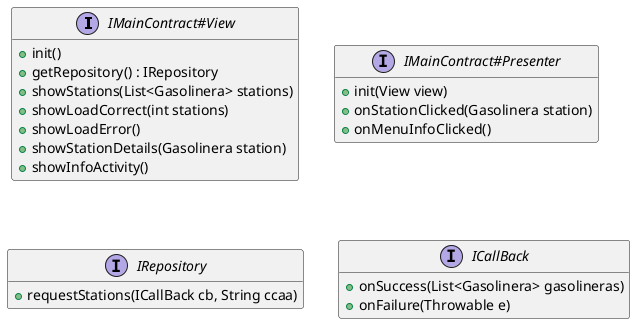 @startuml clases

hide empty members

interface IMainContract#View {
    + init()
    + getRepository() : IRepository
    + showStations(List<Gasolinera> stations)
    + showLoadCorrect(int stations)
    + showLoadError()
    + showStationDetails(Gasolinera station)
    + showInfoActivity()
}

interface IMainContract#Presenter {
    + init(View view)
    + onStationClicked(Gasolinera station)
    + onMenuInfoClicked()
}

interface IRepository {
    + requestStations(ICallBack cb, String ccaa)
}

interface ICallBack {
    + onSuccess(List<Gasolinera> gasolineras)
    + onFailure(Throwable e)
}

@enduml